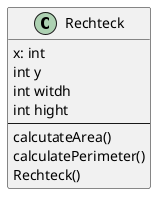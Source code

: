 @startuml
class Rechteck {
 x: int
int y
int witdh
int hight
--
calcutateArea()
calculatePerimeter()
Rechteck()
}
@enduml